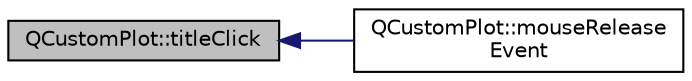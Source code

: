 digraph "QCustomPlot::titleClick"
{
  edge [fontname="Helvetica",fontsize="10",labelfontname="Helvetica",labelfontsize="10"];
  node [fontname="Helvetica",fontsize="10",shape=record];
  rankdir="LR";
  Node976 [label="QCustomPlot::titleClick",height=0.2,width=0.4,color="black", fillcolor="grey75", style="filled", fontcolor="black"];
  Node976 -> Node977 [dir="back",color="midnightblue",fontsize="10",style="solid",fontname="Helvetica"];
  Node977 [label="QCustomPlot::mouseRelease\lEvent",height=0.2,width=0.4,color="black", fillcolor="white", style="filled",URL="$class_q_custom_plot.html#a724e97d2e8c03e68adac5f4b6164a1b3"];
}
